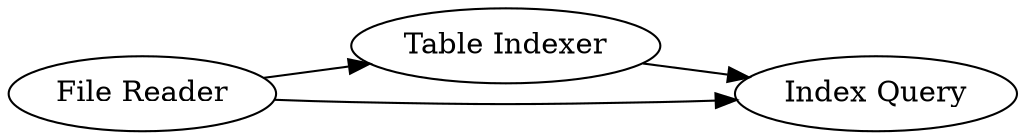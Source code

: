 digraph {
	2 [label="Table Indexer"]
	58 [label="File Reader"]
	59 [label="Index Query"]
	2 -> 59
	58 -> 59
	58 -> 2
	rankdir=LR
}
